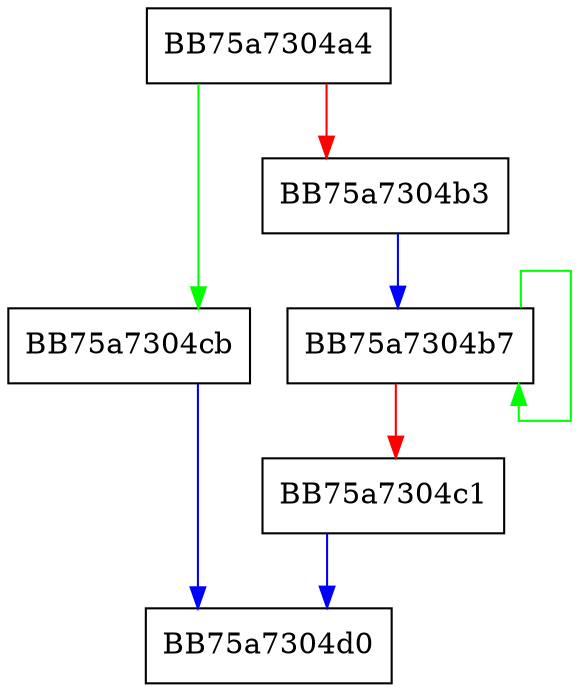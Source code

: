 digraph WPP_SF_SdPLi {
  node [shape="box"];
  graph [splines=ortho];
  BB75a7304a4 -> BB75a7304cb [color="green"];
  BB75a7304a4 -> BB75a7304b3 [color="red"];
  BB75a7304b3 -> BB75a7304b7 [color="blue"];
  BB75a7304b7 -> BB75a7304b7 [color="green"];
  BB75a7304b7 -> BB75a7304c1 [color="red"];
  BB75a7304c1 -> BB75a7304d0 [color="blue"];
  BB75a7304cb -> BB75a7304d0 [color="blue"];
}